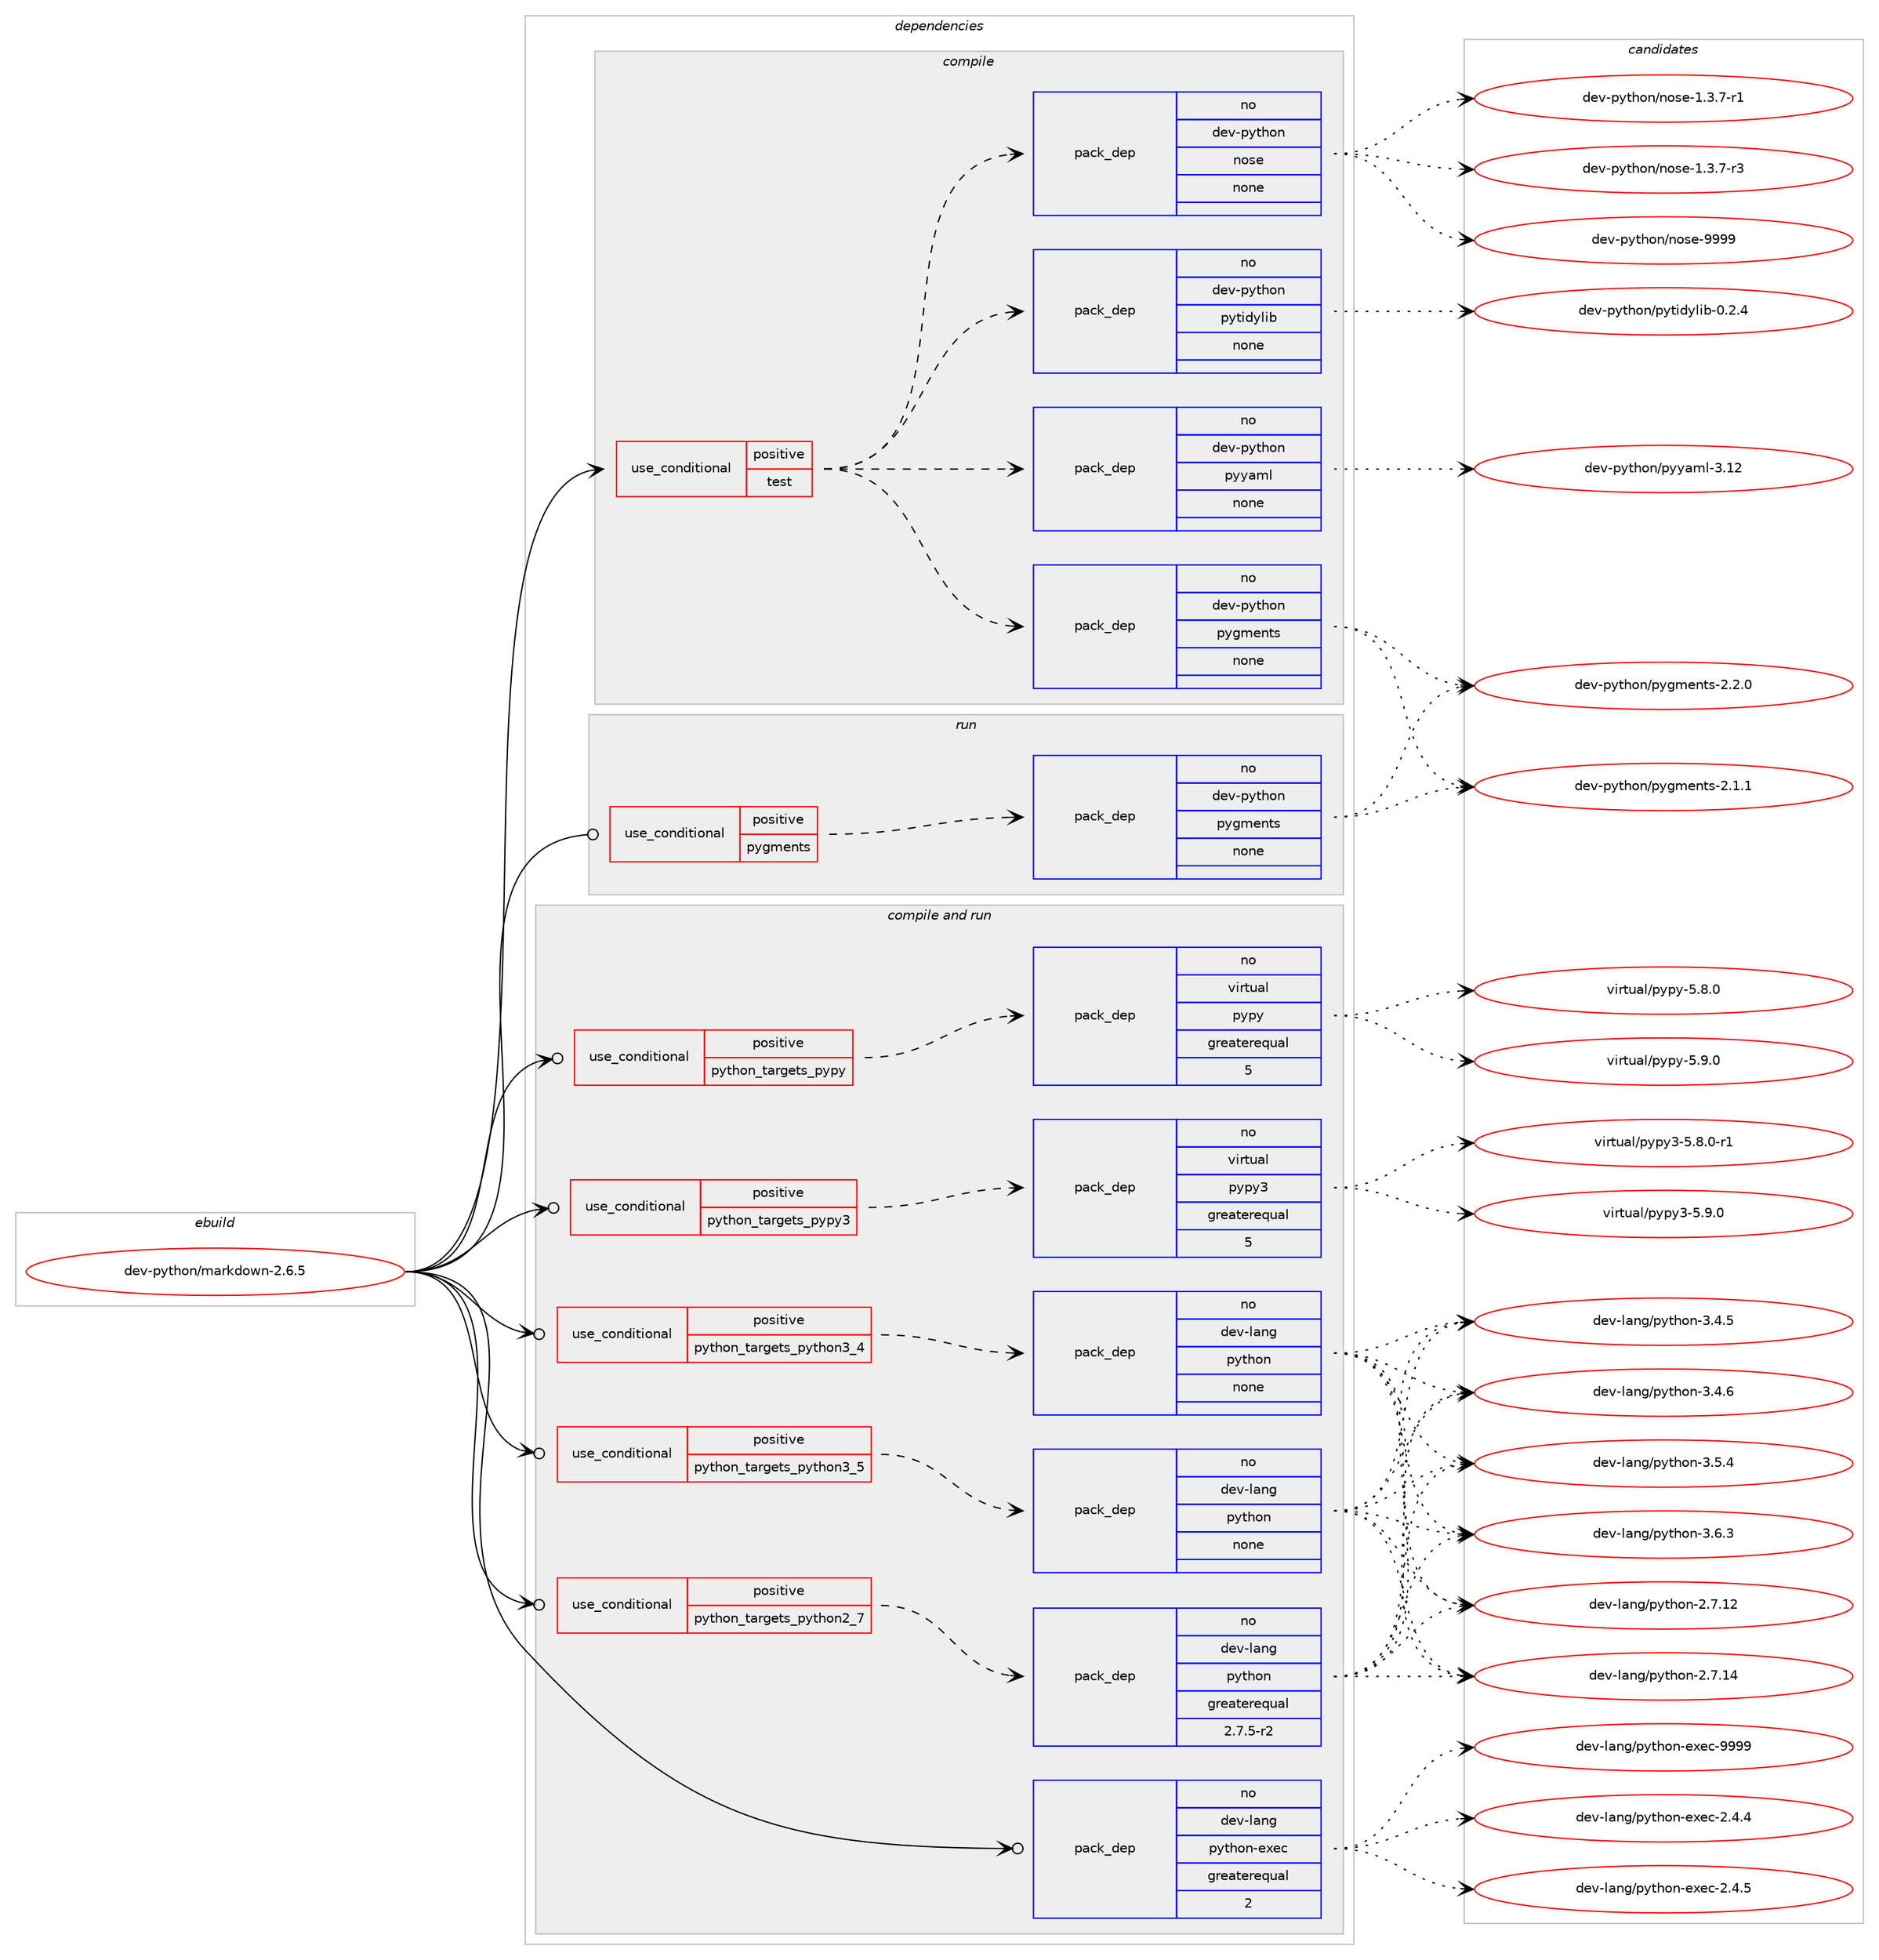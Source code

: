 digraph prolog {

# *************
# Graph options
# *************

newrank=true;
concentrate=true;
compound=true;
graph [rankdir=LR,fontname=Helvetica,fontsize=10,ranksep=1.5];#, ranksep=2.5, nodesep=0.2];
edge  [arrowhead=vee];
node  [fontname=Helvetica,fontsize=10];

# **********
# The ebuild
# **********

subgraph cluster_leftcol {
color=gray;
rank=same;
label=<<i>ebuild</i>>;
id [label="dev-python/markdown-2.6.5", color=red, width=4, href="../dev-python/markdown-2.6.5.svg"];
}

# ****************
# The dependencies
# ****************

subgraph cluster_midcol {
color=gray;
label=<<i>dependencies</i>>;
subgraph cluster_compile {
fillcolor="#eeeeee";
style=filled;
label=<<i>compile</i>>;
subgraph cond35234 {
dependency165332 [label=<<TABLE BORDER="0" CELLBORDER="1" CELLSPACING="0" CELLPADDING="4"><TR><TD ROWSPAN="3" CELLPADDING="10">use_conditional</TD></TR><TR><TD>positive</TD></TR><TR><TD>test</TD></TR></TABLE>>, shape=none, color=red];
subgraph pack126245 {
dependency165333 [label=<<TABLE BORDER="0" CELLBORDER="1" CELLSPACING="0" CELLPADDING="4" WIDTH="220"><TR><TD ROWSPAN="6" CELLPADDING="30">pack_dep</TD></TR><TR><TD WIDTH="110">no</TD></TR><TR><TD>dev-python</TD></TR><TR><TD>nose</TD></TR><TR><TD>none</TD></TR><TR><TD></TD></TR></TABLE>>, shape=none, color=blue];
}
dependency165332:e -> dependency165333:w [weight=20,style="dashed",arrowhead="vee"];
subgraph pack126246 {
dependency165334 [label=<<TABLE BORDER="0" CELLBORDER="1" CELLSPACING="0" CELLPADDING="4" WIDTH="220"><TR><TD ROWSPAN="6" CELLPADDING="30">pack_dep</TD></TR><TR><TD WIDTH="110">no</TD></TR><TR><TD>dev-python</TD></TR><TR><TD>pyyaml</TD></TR><TR><TD>none</TD></TR><TR><TD></TD></TR></TABLE>>, shape=none, color=blue];
}
dependency165332:e -> dependency165334:w [weight=20,style="dashed",arrowhead="vee"];
subgraph pack126247 {
dependency165335 [label=<<TABLE BORDER="0" CELLBORDER="1" CELLSPACING="0" CELLPADDING="4" WIDTH="220"><TR><TD ROWSPAN="6" CELLPADDING="30">pack_dep</TD></TR><TR><TD WIDTH="110">no</TD></TR><TR><TD>dev-python</TD></TR><TR><TD>pygments</TD></TR><TR><TD>none</TD></TR><TR><TD></TD></TR></TABLE>>, shape=none, color=blue];
}
dependency165332:e -> dependency165335:w [weight=20,style="dashed",arrowhead="vee"];
subgraph pack126248 {
dependency165336 [label=<<TABLE BORDER="0" CELLBORDER="1" CELLSPACING="0" CELLPADDING="4" WIDTH="220"><TR><TD ROWSPAN="6" CELLPADDING="30">pack_dep</TD></TR><TR><TD WIDTH="110">no</TD></TR><TR><TD>dev-python</TD></TR><TR><TD>pytidylib</TD></TR><TR><TD>none</TD></TR><TR><TD></TD></TR></TABLE>>, shape=none, color=blue];
}
dependency165332:e -> dependency165336:w [weight=20,style="dashed",arrowhead="vee"];
}
id:e -> dependency165332:w [weight=20,style="solid",arrowhead="vee"];
}
subgraph cluster_compileandrun {
fillcolor="#eeeeee";
style=filled;
label=<<i>compile and run</i>>;
subgraph cond35235 {
dependency165337 [label=<<TABLE BORDER="0" CELLBORDER="1" CELLSPACING="0" CELLPADDING="4"><TR><TD ROWSPAN="3" CELLPADDING="10">use_conditional</TD></TR><TR><TD>positive</TD></TR><TR><TD>python_targets_pypy</TD></TR></TABLE>>, shape=none, color=red];
subgraph pack126249 {
dependency165338 [label=<<TABLE BORDER="0" CELLBORDER="1" CELLSPACING="0" CELLPADDING="4" WIDTH="220"><TR><TD ROWSPAN="6" CELLPADDING="30">pack_dep</TD></TR><TR><TD WIDTH="110">no</TD></TR><TR><TD>virtual</TD></TR><TR><TD>pypy</TD></TR><TR><TD>greaterequal</TD></TR><TR><TD>5</TD></TR></TABLE>>, shape=none, color=blue];
}
dependency165337:e -> dependency165338:w [weight=20,style="dashed",arrowhead="vee"];
}
id:e -> dependency165337:w [weight=20,style="solid",arrowhead="odotvee"];
subgraph cond35236 {
dependency165339 [label=<<TABLE BORDER="0" CELLBORDER="1" CELLSPACING="0" CELLPADDING="4"><TR><TD ROWSPAN="3" CELLPADDING="10">use_conditional</TD></TR><TR><TD>positive</TD></TR><TR><TD>python_targets_pypy3</TD></TR></TABLE>>, shape=none, color=red];
subgraph pack126250 {
dependency165340 [label=<<TABLE BORDER="0" CELLBORDER="1" CELLSPACING="0" CELLPADDING="4" WIDTH="220"><TR><TD ROWSPAN="6" CELLPADDING="30">pack_dep</TD></TR><TR><TD WIDTH="110">no</TD></TR><TR><TD>virtual</TD></TR><TR><TD>pypy3</TD></TR><TR><TD>greaterequal</TD></TR><TR><TD>5</TD></TR></TABLE>>, shape=none, color=blue];
}
dependency165339:e -> dependency165340:w [weight=20,style="dashed",arrowhead="vee"];
}
id:e -> dependency165339:w [weight=20,style="solid",arrowhead="odotvee"];
subgraph cond35237 {
dependency165341 [label=<<TABLE BORDER="0" CELLBORDER="1" CELLSPACING="0" CELLPADDING="4"><TR><TD ROWSPAN="3" CELLPADDING="10">use_conditional</TD></TR><TR><TD>positive</TD></TR><TR><TD>python_targets_python2_7</TD></TR></TABLE>>, shape=none, color=red];
subgraph pack126251 {
dependency165342 [label=<<TABLE BORDER="0" CELLBORDER="1" CELLSPACING="0" CELLPADDING="4" WIDTH="220"><TR><TD ROWSPAN="6" CELLPADDING="30">pack_dep</TD></TR><TR><TD WIDTH="110">no</TD></TR><TR><TD>dev-lang</TD></TR><TR><TD>python</TD></TR><TR><TD>greaterequal</TD></TR><TR><TD>2.7.5-r2</TD></TR></TABLE>>, shape=none, color=blue];
}
dependency165341:e -> dependency165342:w [weight=20,style="dashed",arrowhead="vee"];
}
id:e -> dependency165341:w [weight=20,style="solid",arrowhead="odotvee"];
subgraph cond35238 {
dependency165343 [label=<<TABLE BORDER="0" CELLBORDER="1" CELLSPACING="0" CELLPADDING="4"><TR><TD ROWSPAN="3" CELLPADDING="10">use_conditional</TD></TR><TR><TD>positive</TD></TR><TR><TD>python_targets_python3_4</TD></TR></TABLE>>, shape=none, color=red];
subgraph pack126252 {
dependency165344 [label=<<TABLE BORDER="0" CELLBORDER="1" CELLSPACING="0" CELLPADDING="4" WIDTH="220"><TR><TD ROWSPAN="6" CELLPADDING="30">pack_dep</TD></TR><TR><TD WIDTH="110">no</TD></TR><TR><TD>dev-lang</TD></TR><TR><TD>python</TD></TR><TR><TD>none</TD></TR><TR><TD></TD></TR></TABLE>>, shape=none, color=blue];
}
dependency165343:e -> dependency165344:w [weight=20,style="dashed",arrowhead="vee"];
}
id:e -> dependency165343:w [weight=20,style="solid",arrowhead="odotvee"];
subgraph cond35239 {
dependency165345 [label=<<TABLE BORDER="0" CELLBORDER="1" CELLSPACING="0" CELLPADDING="4"><TR><TD ROWSPAN="3" CELLPADDING="10">use_conditional</TD></TR><TR><TD>positive</TD></TR><TR><TD>python_targets_python3_5</TD></TR></TABLE>>, shape=none, color=red];
subgraph pack126253 {
dependency165346 [label=<<TABLE BORDER="0" CELLBORDER="1" CELLSPACING="0" CELLPADDING="4" WIDTH="220"><TR><TD ROWSPAN="6" CELLPADDING="30">pack_dep</TD></TR><TR><TD WIDTH="110">no</TD></TR><TR><TD>dev-lang</TD></TR><TR><TD>python</TD></TR><TR><TD>none</TD></TR><TR><TD></TD></TR></TABLE>>, shape=none, color=blue];
}
dependency165345:e -> dependency165346:w [weight=20,style="dashed",arrowhead="vee"];
}
id:e -> dependency165345:w [weight=20,style="solid",arrowhead="odotvee"];
subgraph pack126254 {
dependency165347 [label=<<TABLE BORDER="0" CELLBORDER="1" CELLSPACING="0" CELLPADDING="4" WIDTH="220"><TR><TD ROWSPAN="6" CELLPADDING="30">pack_dep</TD></TR><TR><TD WIDTH="110">no</TD></TR><TR><TD>dev-lang</TD></TR><TR><TD>python-exec</TD></TR><TR><TD>greaterequal</TD></TR><TR><TD>2</TD></TR></TABLE>>, shape=none, color=blue];
}
id:e -> dependency165347:w [weight=20,style="solid",arrowhead="odotvee"];
}
subgraph cluster_run {
fillcolor="#eeeeee";
style=filled;
label=<<i>run</i>>;
subgraph cond35240 {
dependency165348 [label=<<TABLE BORDER="0" CELLBORDER="1" CELLSPACING="0" CELLPADDING="4"><TR><TD ROWSPAN="3" CELLPADDING="10">use_conditional</TD></TR><TR><TD>positive</TD></TR><TR><TD>pygments</TD></TR></TABLE>>, shape=none, color=red];
subgraph pack126255 {
dependency165349 [label=<<TABLE BORDER="0" CELLBORDER="1" CELLSPACING="0" CELLPADDING="4" WIDTH="220"><TR><TD ROWSPAN="6" CELLPADDING="30">pack_dep</TD></TR><TR><TD WIDTH="110">no</TD></TR><TR><TD>dev-python</TD></TR><TR><TD>pygments</TD></TR><TR><TD>none</TD></TR><TR><TD></TD></TR></TABLE>>, shape=none, color=blue];
}
dependency165348:e -> dependency165349:w [weight=20,style="dashed",arrowhead="vee"];
}
id:e -> dependency165348:w [weight=20,style="solid",arrowhead="odot"];
}
}

# **************
# The candidates
# **************

subgraph cluster_choices {
rank=same;
color=gray;
label=<<i>candidates</i>>;

subgraph choice126245 {
color=black;
nodesep=1;
choice10010111845112121116104111110471101111151014549465146554511449 [label="dev-python/nose-1.3.7-r1", color=red, width=4,href="../dev-python/nose-1.3.7-r1.svg"];
choice10010111845112121116104111110471101111151014549465146554511451 [label="dev-python/nose-1.3.7-r3", color=red, width=4,href="../dev-python/nose-1.3.7-r3.svg"];
choice10010111845112121116104111110471101111151014557575757 [label="dev-python/nose-9999", color=red, width=4,href="../dev-python/nose-9999.svg"];
dependency165333:e -> choice10010111845112121116104111110471101111151014549465146554511449:w [style=dotted,weight="100"];
dependency165333:e -> choice10010111845112121116104111110471101111151014549465146554511451:w [style=dotted,weight="100"];
dependency165333:e -> choice10010111845112121116104111110471101111151014557575757:w [style=dotted,weight="100"];
}
subgraph choice126246 {
color=black;
nodesep=1;
choice1001011184511212111610411111047112121121971091084551464950 [label="dev-python/pyyaml-3.12", color=red, width=4,href="../dev-python/pyyaml-3.12.svg"];
dependency165334:e -> choice1001011184511212111610411111047112121121971091084551464950:w [style=dotted,weight="100"];
}
subgraph choice126247 {
color=black;
nodesep=1;
choice1001011184511212111610411111047112121103109101110116115455046494649 [label="dev-python/pygments-2.1.1", color=red, width=4,href="../dev-python/pygments-2.1.1.svg"];
choice1001011184511212111610411111047112121103109101110116115455046504648 [label="dev-python/pygments-2.2.0", color=red, width=4,href="../dev-python/pygments-2.2.0.svg"];
dependency165335:e -> choice1001011184511212111610411111047112121103109101110116115455046494649:w [style=dotted,weight="100"];
dependency165335:e -> choice1001011184511212111610411111047112121103109101110116115455046504648:w [style=dotted,weight="100"];
}
subgraph choice126248 {
color=black;
nodesep=1;
choice100101118451121211161041111104711212111610510012110810598454846504652 [label="dev-python/pytidylib-0.2.4", color=red, width=4,href="../dev-python/pytidylib-0.2.4.svg"];
dependency165336:e -> choice100101118451121211161041111104711212111610510012110810598454846504652:w [style=dotted,weight="100"];
}
subgraph choice126249 {
color=black;
nodesep=1;
choice1181051141161179710847112121112121455346564648 [label="virtual/pypy-5.8.0", color=red, width=4,href="../virtual/pypy-5.8.0.svg"];
choice1181051141161179710847112121112121455346574648 [label="virtual/pypy-5.9.0", color=red, width=4,href="../virtual/pypy-5.9.0.svg"];
dependency165338:e -> choice1181051141161179710847112121112121455346564648:w [style=dotted,weight="100"];
dependency165338:e -> choice1181051141161179710847112121112121455346574648:w [style=dotted,weight="100"];
}
subgraph choice126250 {
color=black;
nodesep=1;
choice1181051141161179710847112121112121514553465646484511449 [label="virtual/pypy3-5.8.0-r1", color=red, width=4,href="../virtual/pypy3-5.8.0-r1.svg"];
choice118105114116117971084711212111212151455346574648 [label="virtual/pypy3-5.9.0", color=red, width=4,href="../virtual/pypy3-5.9.0.svg"];
dependency165340:e -> choice1181051141161179710847112121112121514553465646484511449:w [style=dotted,weight="100"];
dependency165340:e -> choice118105114116117971084711212111212151455346574648:w [style=dotted,weight="100"];
}
subgraph choice126251 {
color=black;
nodesep=1;
choice10010111845108971101034711212111610411111045504655464950 [label="dev-lang/python-2.7.12", color=red, width=4,href="../dev-lang/python-2.7.12.svg"];
choice10010111845108971101034711212111610411111045504655464952 [label="dev-lang/python-2.7.14", color=red, width=4,href="../dev-lang/python-2.7.14.svg"];
choice100101118451089711010347112121116104111110455146524653 [label="dev-lang/python-3.4.5", color=red, width=4,href="../dev-lang/python-3.4.5.svg"];
choice100101118451089711010347112121116104111110455146524654 [label="dev-lang/python-3.4.6", color=red, width=4,href="../dev-lang/python-3.4.6.svg"];
choice100101118451089711010347112121116104111110455146534652 [label="dev-lang/python-3.5.4", color=red, width=4,href="../dev-lang/python-3.5.4.svg"];
choice100101118451089711010347112121116104111110455146544651 [label="dev-lang/python-3.6.3", color=red, width=4,href="../dev-lang/python-3.6.3.svg"];
dependency165342:e -> choice10010111845108971101034711212111610411111045504655464950:w [style=dotted,weight="100"];
dependency165342:e -> choice10010111845108971101034711212111610411111045504655464952:w [style=dotted,weight="100"];
dependency165342:e -> choice100101118451089711010347112121116104111110455146524653:w [style=dotted,weight="100"];
dependency165342:e -> choice100101118451089711010347112121116104111110455146524654:w [style=dotted,weight="100"];
dependency165342:e -> choice100101118451089711010347112121116104111110455146534652:w [style=dotted,weight="100"];
dependency165342:e -> choice100101118451089711010347112121116104111110455146544651:w [style=dotted,weight="100"];
}
subgraph choice126252 {
color=black;
nodesep=1;
choice10010111845108971101034711212111610411111045504655464950 [label="dev-lang/python-2.7.12", color=red, width=4,href="../dev-lang/python-2.7.12.svg"];
choice10010111845108971101034711212111610411111045504655464952 [label="dev-lang/python-2.7.14", color=red, width=4,href="../dev-lang/python-2.7.14.svg"];
choice100101118451089711010347112121116104111110455146524653 [label="dev-lang/python-3.4.5", color=red, width=4,href="../dev-lang/python-3.4.5.svg"];
choice100101118451089711010347112121116104111110455146524654 [label="dev-lang/python-3.4.6", color=red, width=4,href="../dev-lang/python-3.4.6.svg"];
choice100101118451089711010347112121116104111110455146534652 [label="dev-lang/python-3.5.4", color=red, width=4,href="../dev-lang/python-3.5.4.svg"];
choice100101118451089711010347112121116104111110455146544651 [label="dev-lang/python-3.6.3", color=red, width=4,href="../dev-lang/python-3.6.3.svg"];
dependency165344:e -> choice10010111845108971101034711212111610411111045504655464950:w [style=dotted,weight="100"];
dependency165344:e -> choice10010111845108971101034711212111610411111045504655464952:w [style=dotted,weight="100"];
dependency165344:e -> choice100101118451089711010347112121116104111110455146524653:w [style=dotted,weight="100"];
dependency165344:e -> choice100101118451089711010347112121116104111110455146524654:w [style=dotted,weight="100"];
dependency165344:e -> choice100101118451089711010347112121116104111110455146534652:w [style=dotted,weight="100"];
dependency165344:e -> choice100101118451089711010347112121116104111110455146544651:w [style=dotted,weight="100"];
}
subgraph choice126253 {
color=black;
nodesep=1;
choice10010111845108971101034711212111610411111045504655464950 [label="dev-lang/python-2.7.12", color=red, width=4,href="../dev-lang/python-2.7.12.svg"];
choice10010111845108971101034711212111610411111045504655464952 [label="dev-lang/python-2.7.14", color=red, width=4,href="../dev-lang/python-2.7.14.svg"];
choice100101118451089711010347112121116104111110455146524653 [label="dev-lang/python-3.4.5", color=red, width=4,href="../dev-lang/python-3.4.5.svg"];
choice100101118451089711010347112121116104111110455146524654 [label="dev-lang/python-3.4.6", color=red, width=4,href="../dev-lang/python-3.4.6.svg"];
choice100101118451089711010347112121116104111110455146534652 [label="dev-lang/python-3.5.4", color=red, width=4,href="../dev-lang/python-3.5.4.svg"];
choice100101118451089711010347112121116104111110455146544651 [label="dev-lang/python-3.6.3", color=red, width=4,href="../dev-lang/python-3.6.3.svg"];
dependency165346:e -> choice10010111845108971101034711212111610411111045504655464950:w [style=dotted,weight="100"];
dependency165346:e -> choice10010111845108971101034711212111610411111045504655464952:w [style=dotted,weight="100"];
dependency165346:e -> choice100101118451089711010347112121116104111110455146524653:w [style=dotted,weight="100"];
dependency165346:e -> choice100101118451089711010347112121116104111110455146524654:w [style=dotted,weight="100"];
dependency165346:e -> choice100101118451089711010347112121116104111110455146534652:w [style=dotted,weight="100"];
dependency165346:e -> choice100101118451089711010347112121116104111110455146544651:w [style=dotted,weight="100"];
}
subgraph choice126254 {
color=black;
nodesep=1;
choice1001011184510897110103471121211161041111104510112010199455046524652 [label="dev-lang/python-exec-2.4.4", color=red, width=4,href="../dev-lang/python-exec-2.4.4.svg"];
choice1001011184510897110103471121211161041111104510112010199455046524653 [label="dev-lang/python-exec-2.4.5", color=red, width=4,href="../dev-lang/python-exec-2.4.5.svg"];
choice10010111845108971101034711212111610411111045101120101994557575757 [label="dev-lang/python-exec-9999", color=red, width=4,href="../dev-lang/python-exec-9999.svg"];
dependency165347:e -> choice1001011184510897110103471121211161041111104510112010199455046524652:w [style=dotted,weight="100"];
dependency165347:e -> choice1001011184510897110103471121211161041111104510112010199455046524653:w [style=dotted,weight="100"];
dependency165347:e -> choice10010111845108971101034711212111610411111045101120101994557575757:w [style=dotted,weight="100"];
}
subgraph choice126255 {
color=black;
nodesep=1;
choice1001011184511212111610411111047112121103109101110116115455046494649 [label="dev-python/pygments-2.1.1", color=red, width=4,href="../dev-python/pygments-2.1.1.svg"];
choice1001011184511212111610411111047112121103109101110116115455046504648 [label="dev-python/pygments-2.2.0", color=red, width=4,href="../dev-python/pygments-2.2.0.svg"];
dependency165349:e -> choice1001011184511212111610411111047112121103109101110116115455046494649:w [style=dotted,weight="100"];
dependency165349:e -> choice1001011184511212111610411111047112121103109101110116115455046504648:w [style=dotted,weight="100"];
}
}

}
